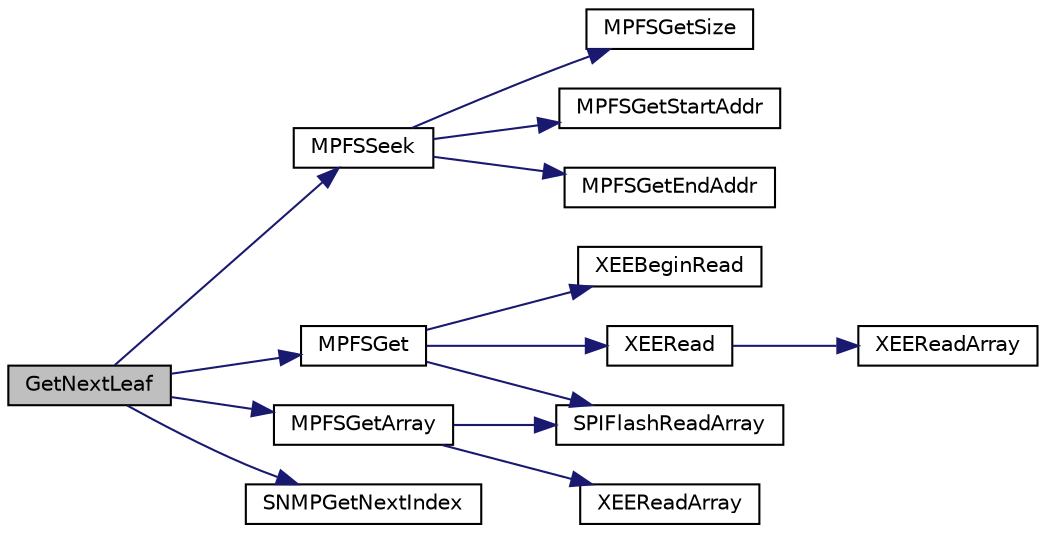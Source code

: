 digraph "GetNextLeaf"
{
  edge [fontname="Helvetica",fontsize="10",labelfontname="Helvetica",labelfontsize="10"];
  node [fontname="Helvetica",fontsize="10",shape=record];
  rankdir="LR";
  Node1 [label="GetNextLeaf",height=0.2,width=0.4,color="black", fillcolor="grey75", style="filled", fontcolor="black"];
  Node1 -> Node2 [color="midnightblue",fontsize="10",style="solid",fontname="Helvetica"];
  Node2 [label="MPFSSeek",height=0.2,width=0.4,color="black", fillcolor="white", style="filled",URL="$_m_p_f_s2_8h.html#aa7554eb69c3ee75485332ea232867e88"];
  Node2 -> Node3 [color="midnightblue",fontsize="10",style="solid",fontname="Helvetica"];
  Node3 [label="MPFSGetSize",height=0.2,width=0.4,color="black", fillcolor="white", style="filled",URL="$_m_p_f_s2_8c.html#ab5f95b53b6147d65bd310651ea186c4f"];
  Node2 -> Node4 [color="midnightblue",fontsize="10",style="solid",fontname="Helvetica"];
  Node4 [label="MPFSGetStartAddr",height=0.2,width=0.4,color="black", fillcolor="white", style="filled",URL="$_m_p_f_s2_8c.html#ad88773de15b176b96448609cdbd8ed8b"];
  Node2 -> Node5 [color="midnightblue",fontsize="10",style="solid",fontname="Helvetica"];
  Node5 [label="MPFSGetEndAddr",height=0.2,width=0.4,color="black", fillcolor="white", style="filled",URL="$_m_p_f_s2_8c.html#ad660543467859473984c11b655d64322"];
  Node1 -> Node6 [color="midnightblue",fontsize="10",style="solid",fontname="Helvetica"];
  Node6 [label="MPFSGet",height=0.2,width=0.4,color="black", fillcolor="white", style="filled",URL="$_m_p_f_s2_8h.html#afb383667304485d15b8533a6af5d72bb"];
  Node6 -> Node7 [color="midnightblue",fontsize="10",style="solid",fontname="Helvetica"];
  Node7 [label="XEEBeginRead",height=0.2,width=0.4,color="black", fillcolor="white", style="filled",URL="$_x_e_e_p_r_o_m_8h.html#ab78c05e1d3c082d1222b31e4cd0bde00"];
  Node6 -> Node8 [color="midnightblue",fontsize="10",style="solid",fontname="Helvetica"];
  Node8 [label="XEERead",height=0.2,width=0.4,color="black", fillcolor="white", style="filled",URL="$_x_e_e_p_r_o_m_8h.html#ac2a8019dcb8a55999748080b10af9c22"];
  Node8 -> Node9 [color="midnightblue",fontsize="10",style="solid",fontname="Helvetica"];
  Node9 [label="XEEReadArray",height=0.2,width=0.4,color="black", fillcolor="white", style="filled",URL="$_s_p_i_e_e_p_r_o_m_8c.html#ad33a7f0f4695611007fedfce9e310def"];
  Node6 -> Node10 [color="midnightblue",fontsize="10",style="solid",fontname="Helvetica"];
  Node10 [label="SPIFlashReadArray",height=0.2,width=0.4,color="black", fillcolor="white", style="filled",URL="$_s_p_i_flash_8h.html#ae5aa83767752148a914311bcff478d8b"];
  Node1 -> Node11 [color="midnightblue",fontsize="10",style="solid",fontname="Helvetica"];
  Node11 [label="MPFSGetArray",height=0.2,width=0.4,color="black", fillcolor="white", style="filled",URL="$_m_p_f_s2_8h.html#a1240a043816cea186c933f00cc10f83f"];
  Node11 -> Node12 [color="midnightblue",fontsize="10",style="solid",fontname="Helvetica"];
  Node12 [label="XEEReadArray",height=0.2,width=0.4,color="black", fillcolor="white", style="filled",URL="$_x_e_e_p_r_o_m_8h.html#ad33a7f0f4695611007fedfce9e310def"];
  Node11 -> Node10 [color="midnightblue",fontsize="10",style="solid",fontname="Helvetica"];
  Node1 -> Node13 [color="midnightblue",fontsize="10",style="solid",fontname="Helvetica"];
  Node13 [label="SNMPGetNextIndex",height=0.2,width=0.4,color="black", fillcolor="white", style="filled",URL="$_s_n_m_p_8h.html#a1e9039aa43b82f13d5ef59bd14ab6b6d"];
}
